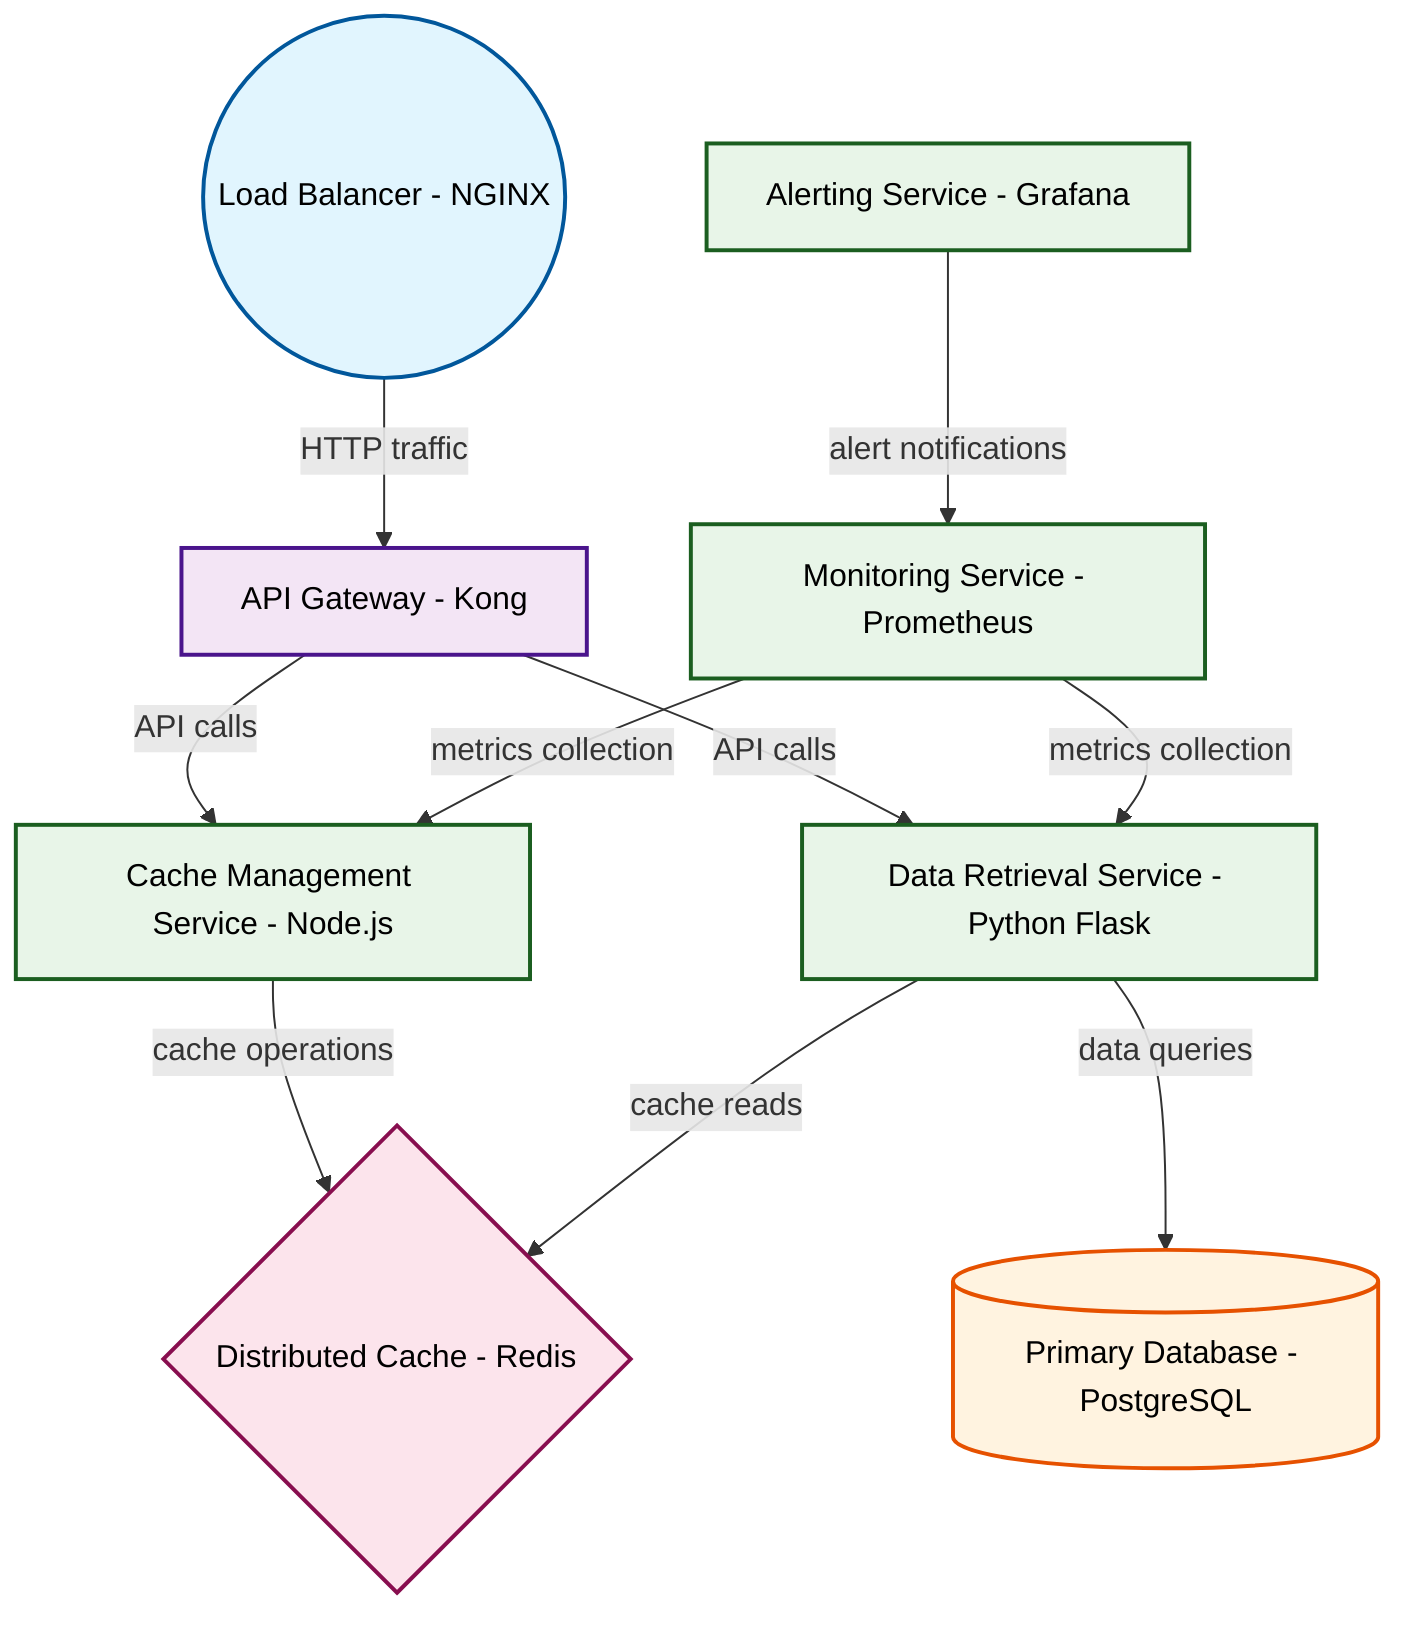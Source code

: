graph TB

    %% Professional Software Architecture Styling
    classDef userInterface fill:#e1f5fe,stroke:#01579b,stroke-width:2px,color:#000
    classDef apiLayer fill:#f3e5f5,stroke:#4a148c,stroke-width:2px,color:#000
    classDef service fill:#e8f5e8,stroke:#1b5e20,stroke-width:2px,color:#000
    classDef database fill:#fff3e0,stroke:#e65100,stroke-width:2px,color:#000
    classDef cache fill:#fce4ec,stroke:#880e4f,stroke-width:2px,color:#000
    classDef external fill:#f1f8e9,stroke:#33691e,stroke-width:2px,color:#000

    lb1((Load Balancer - NGINX))
    api1[API Gateway - Kong]
    cache1{Distributed Cache - Redis}
    service1[Cache Management Service - Node.js]
    service2[Data Retrieval Service - Python Flask]
    db1[(Primary Database - PostgreSQL)]
    monitor1[Monitoring Service - Prometheus]
    alert1[Alerting Service - Grafana]

    lb1 -->|HTTP traffic| api1
    api1 -->|API calls| service1
    api1 -->|API calls| service2
    service1 -->|cache operations| cache1
    service2 -->|data queries| db1
    service2 -->|cache reads| cache1
    monitor1 -->|metrics collection| service1
    monitor1 -->|metrics collection| service2
    alert1 -->|alert notifications| monitor1

    class lb1 userInterface
    class api1 apiLayer
    class cache1 cache
    class service1 service
    class service2 service
    class db1 database
    class monitor1 service
    class alert1 service